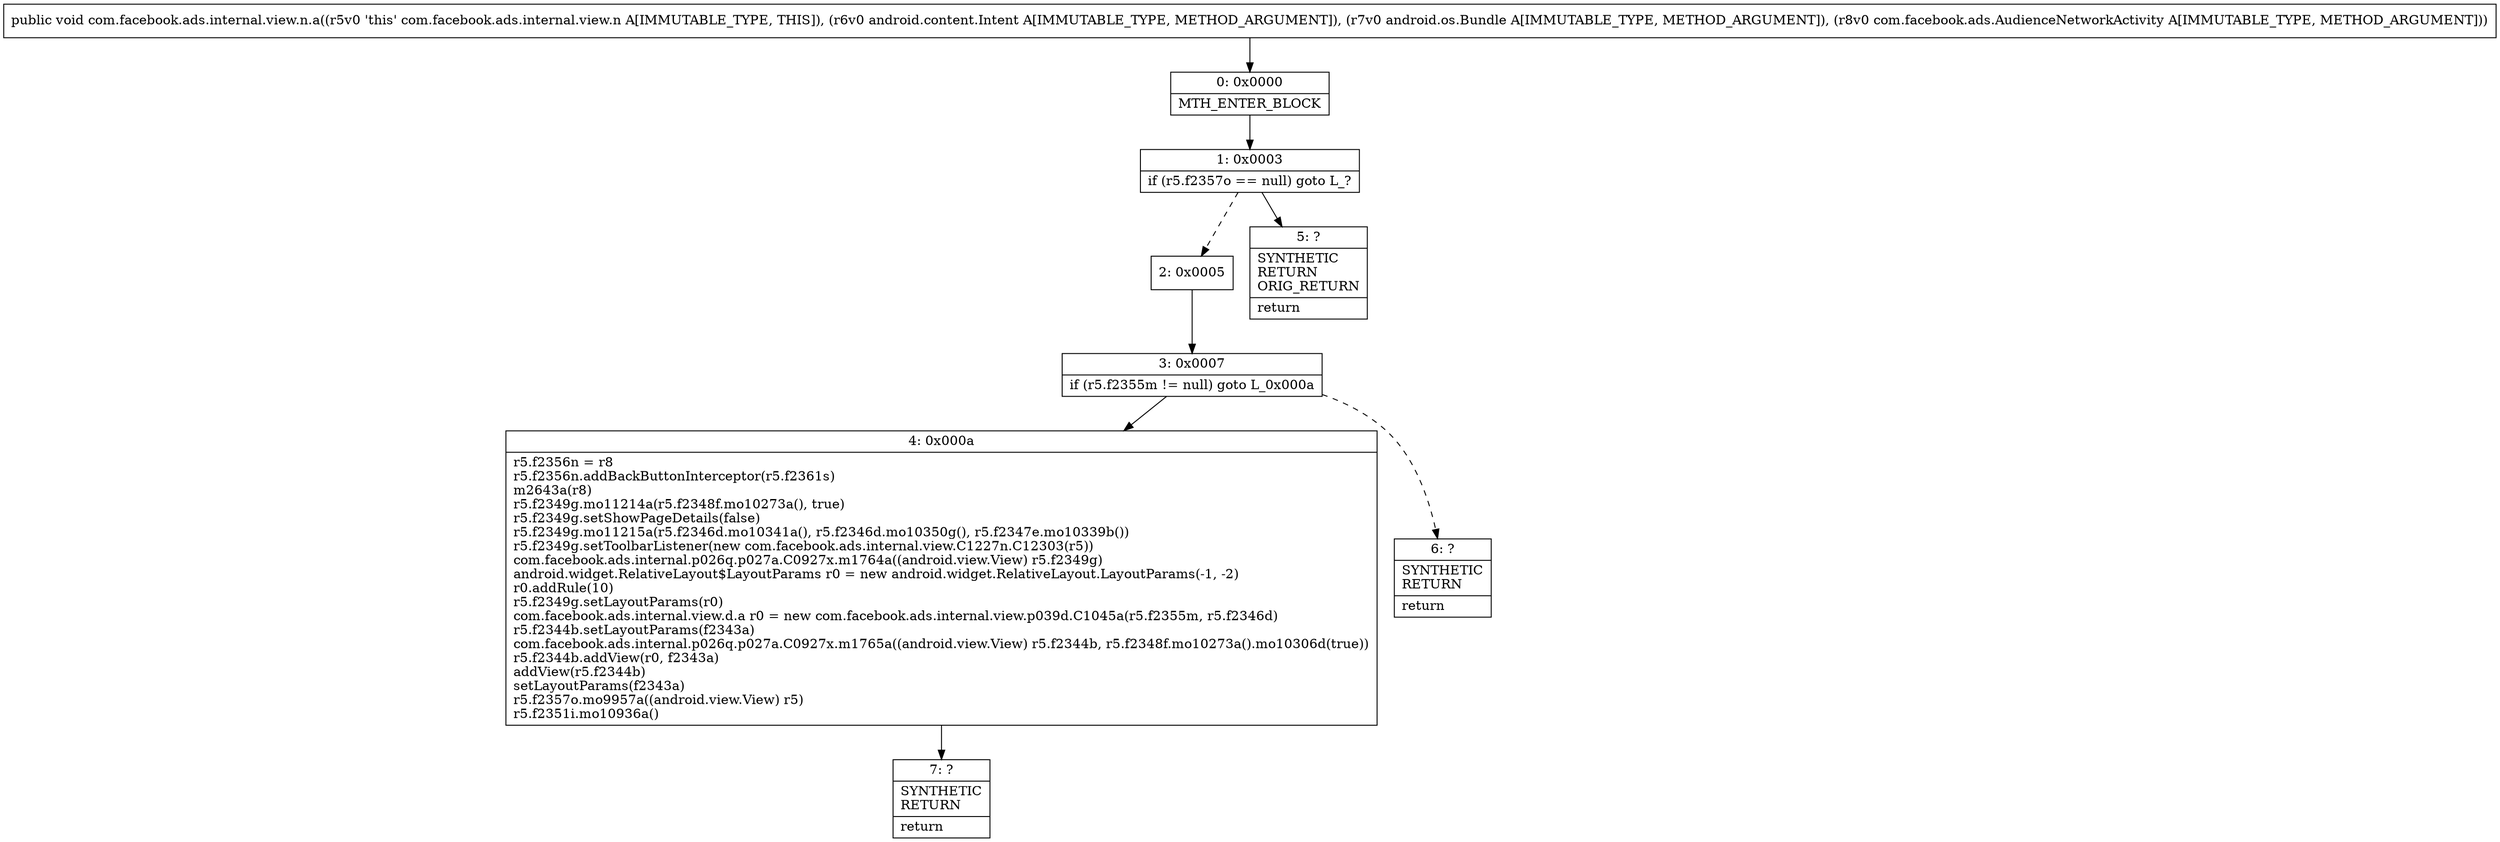 digraph "CFG forcom.facebook.ads.internal.view.n.a(Landroid\/content\/Intent;Landroid\/os\/Bundle;Lcom\/facebook\/ads\/AudienceNetworkActivity;)V" {
Node_0 [shape=record,label="{0\:\ 0x0000|MTH_ENTER_BLOCK\l}"];
Node_1 [shape=record,label="{1\:\ 0x0003|if (r5.f2357o == null) goto L_?\l}"];
Node_2 [shape=record,label="{2\:\ 0x0005}"];
Node_3 [shape=record,label="{3\:\ 0x0007|if (r5.f2355m != null) goto L_0x000a\l}"];
Node_4 [shape=record,label="{4\:\ 0x000a|r5.f2356n = r8\lr5.f2356n.addBackButtonInterceptor(r5.f2361s)\lm2643a(r8)\lr5.f2349g.mo11214a(r5.f2348f.mo10273a(), true)\lr5.f2349g.setShowPageDetails(false)\lr5.f2349g.mo11215a(r5.f2346d.mo10341a(), r5.f2346d.mo10350g(), r5.f2347e.mo10339b())\lr5.f2349g.setToolbarListener(new com.facebook.ads.internal.view.C1227n.C12303(r5))\lcom.facebook.ads.internal.p026q.p027a.C0927x.m1764a((android.view.View) r5.f2349g)\landroid.widget.RelativeLayout$LayoutParams r0 = new android.widget.RelativeLayout.LayoutParams(\-1, \-2)\lr0.addRule(10)\lr5.f2349g.setLayoutParams(r0)\lcom.facebook.ads.internal.view.d.a r0 = new com.facebook.ads.internal.view.p039d.C1045a(r5.f2355m, r5.f2346d)\lr5.f2344b.setLayoutParams(f2343a)\lcom.facebook.ads.internal.p026q.p027a.C0927x.m1765a((android.view.View) r5.f2344b, r5.f2348f.mo10273a().mo10306d(true))\lr5.f2344b.addView(r0, f2343a)\laddView(r5.f2344b)\lsetLayoutParams(f2343a)\lr5.f2357o.mo9957a((android.view.View) r5)\lr5.f2351i.mo10936a()\l}"];
Node_5 [shape=record,label="{5\:\ ?|SYNTHETIC\lRETURN\lORIG_RETURN\l|return\l}"];
Node_6 [shape=record,label="{6\:\ ?|SYNTHETIC\lRETURN\l|return\l}"];
Node_7 [shape=record,label="{7\:\ ?|SYNTHETIC\lRETURN\l|return\l}"];
MethodNode[shape=record,label="{public void com.facebook.ads.internal.view.n.a((r5v0 'this' com.facebook.ads.internal.view.n A[IMMUTABLE_TYPE, THIS]), (r6v0 android.content.Intent A[IMMUTABLE_TYPE, METHOD_ARGUMENT]), (r7v0 android.os.Bundle A[IMMUTABLE_TYPE, METHOD_ARGUMENT]), (r8v0 com.facebook.ads.AudienceNetworkActivity A[IMMUTABLE_TYPE, METHOD_ARGUMENT])) }"];
MethodNode -> Node_0;
Node_0 -> Node_1;
Node_1 -> Node_2[style=dashed];
Node_1 -> Node_5;
Node_2 -> Node_3;
Node_3 -> Node_4;
Node_3 -> Node_6[style=dashed];
Node_4 -> Node_7;
}

